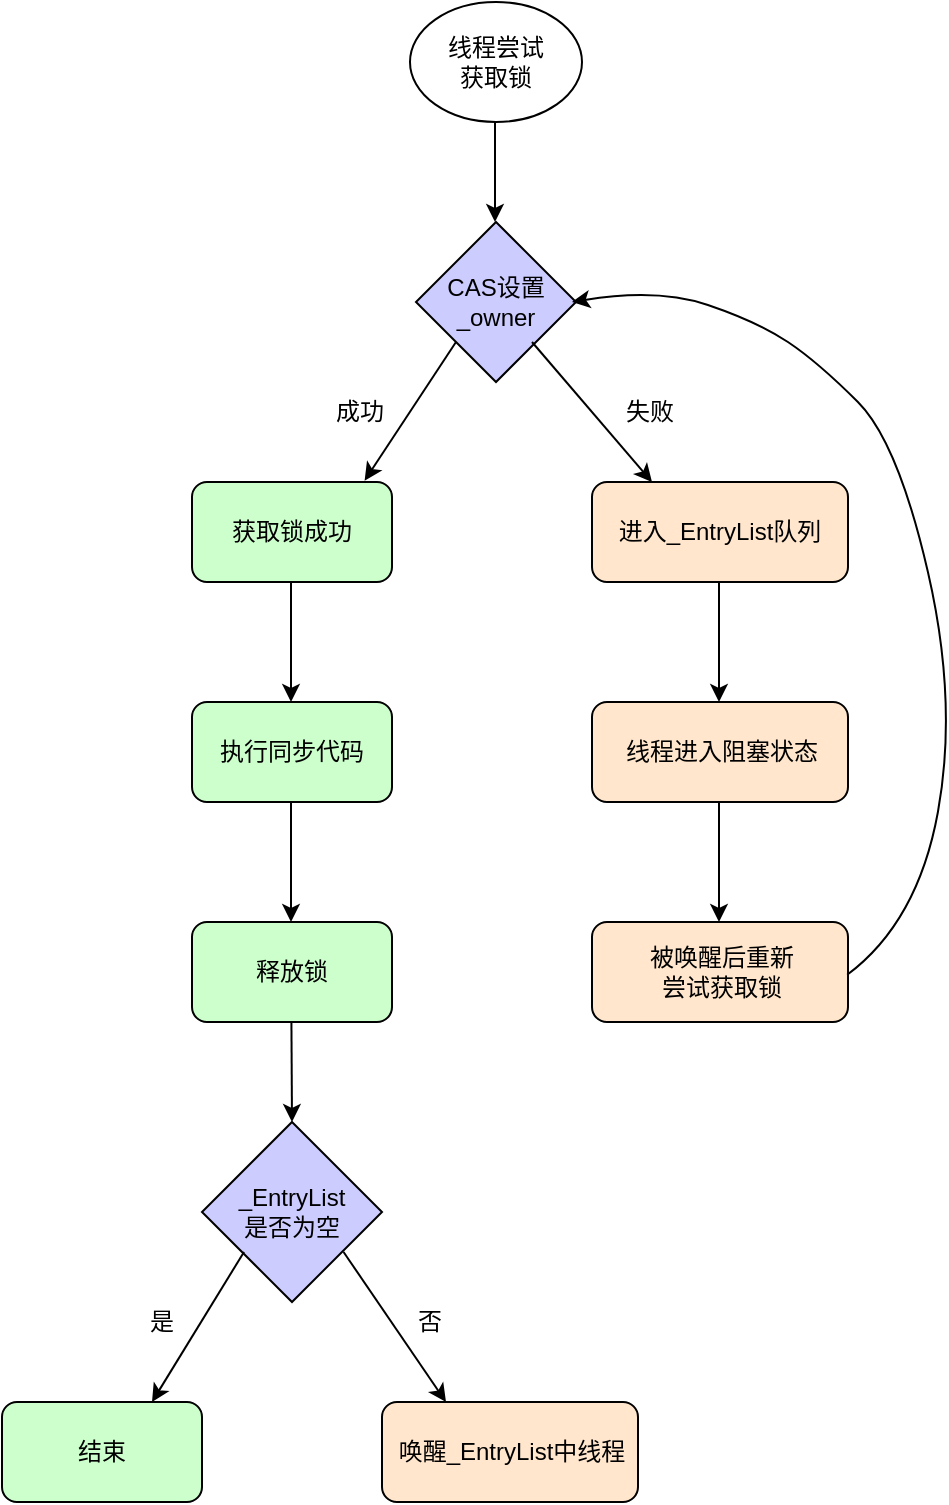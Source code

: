 <mxfile version="27.2.0">
  <diagram name="第 1 页" id="YMPkVUoc7drYfzHNGZga">
    <mxGraphModel dx="1025" dy="447" grid="1" gridSize="10" guides="1" tooltips="1" connect="1" arrows="1" fold="1" page="1" pageScale="1" pageWidth="827" pageHeight="1169" math="0" shadow="0">
      <root>
        <mxCell id="0" />
        <mxCell id="1" parent="0" />
        <mxCell id="ySbZzbSoY88xy7IECHCY-3" value="CAS设置_owner" style="rhombus;whiteSpace=wrap;html=1;fillColor=#CCCCFF;" vertex="1" parent="1">
          <mxGeometry x="362" y="270" width="80" height="80" as="geometry" />
        </mxCell>
        <mxCell id="ySbZzbSoY88xy7IECHCY-4" value="" style="endArrow=classic;html=1;rounded=0;" edge="1" parent="1">
          <mxGeometry width="50" height="50" relative="1" as="geometry">
            <mxPoint x="401.5" y="220" as="sourcePoint" />
            <mxPoint x="401.5" y="270" as="targetPoint" />
          </mxGeometry>
        </mxCell>
        <mxCell id="ySbZzbSoY88xy7IECHCY-5" value="" style="rounded=1;whiteSpace=wrap;html=1;fillColor=#CCFFCC;" vertex="1" parent="1">
          <mxGeometry x="250" y="400" width="100" height="50" as="geometry" />
        </mxCell>
        <mxCell id="ySbZzbSoY88xy7IECHCY-7" value="获取锁成功" style="text;strokeColor=none;align=center;fillColor=none;html=1;verticalAlign=middle;whiteSpace=wrap;rounded=0;" vertex="1" parent="1">
          <mxGeometry x="265" y="410" width="70" height="30" as="geometry" />
        </mxCell>
        <mxCell id="ySbZzbSoY88xy7IECHCY-9" value="" style="rounded=1;whiteSpace=wrap;html=1;fillColor=#FFE6CC;" vertex="1" parent="1">
          <mxGeometry x="450" y="400" width="128" height="50" as="geometry" />
        </mxCell>
        <mxCell id="ySbZzbSoY88xy7IECHCY-10" value="进入_EntryList队列" style="text;strokeColor=none;align=center;fillColor=none;html=1;verticalAlign=middle;whiteSpace=wrap;rounded=0;" vertex="1" parent="1">
          <mxGeometry x="459" y="410" width="110" height="30" as="geometry" />
        </mxCell>
        <mxCell id="ySbZzbSoY88xy7IECHCY-12" value="" style="endArrow=classic;html=1;rounded=0;entryX=0.863;entryY=-0.013;entryDx=0;entryDy=0;entryPerimeter=0;exitX=0;exitY=1;exitDx=0;exitDy=0;" edge="1" parent="1" source="ySbZzbSoY88xy7IECHCY-3" target="ySbZzbSoY88xy7IECHCY-5">
          <mxGeometry width="50" height="50" relative="1" as="geometry">
            <mxPoint x="372" y="330" as="sourcePoint" />
            <mxPoint x="320" y="390" as="targetPoint" />
          </mxGeometry>
        </mxCell>
        <mxCell id="ySbZzbSoY88xy7IECHCY-13" value="" style="endArrow=classic;html=1;rounded=0;" edge="1" parent="1">
          <mxGeometry width="50" height="50" relative="1" as="geometry">
            <mxPoint x="420" y="330" as="sourcePoint" />
            <mxPoint x="480" y="400" as="targetPoint" />
          </mxGeometry>
        </mxCell>
        <mxCell id="ySbZzbSoY88xy7IECHCY-14" value="成功" style="text;strokeColor=none;align=center;fillColor=none;html=1;verticalAlign=middle;whiteSpace=wrap;rounded=0;" vertex="1" parent="1">
          <mxGeometry x="314" y="350" width="40" height="30" as="geometry" />
        </mxCell>
        <mxCell id="ySbZzbSoY88xy7IECHCY-15" value="失败" style="text;strokeColor=none;align=center;fillColor=none;html=1;verticalAlign=middle;whiteSpace=wrap;rounded=0;" vertex="1" parent="1">
          <mxGeometry x="459" y="350" width="40" height="30" as="geometry" />
        </mxCell>
        <mxCell id="ySbZzbSoY88xy7IECHCY-17" value="" style="rounded=1;whiteSpace=wrap;html=1;fillColor=#CCFFCC;" vertex="1" parent="1">
          <mxGeometry x="250" y="510" width="100" height="50" as="geometry" />
        </mxCell>
        <mxCell id="ySbZzbSoY88xy7IECHCY-18" value="执行同步代码" style="text;strokeColor=none;align=center;fillColor=none;html=1;verticalAlign=middle;whiteSpace=wrap;rounded=0;" vertex="1" parent="1">
          <mxGeometry x="255" y="520" width="90" height="30" as="geometry" />
        </mxCell>
        <mxCell id="ySbZzbSoY88xy7IECHCY-19" value="" style="rounded=1;whiteSpace=wrap;html=1;fillColor=#FFE6CC;" vertex="1" parent="1">
          <mxGeometry x="450" y="510" width="128" height="50" as="geometry" />
        </mxCell>
        <mxCell id="ySbZzbSoY88xy7IECHCY-20" value="线程进入阻塞状态" style="text;strokeColor=none;align=center;fillColor=none;html=1;verticalAlign=middle;whiteSpace=wrap;rounded=0;" vertex="1" parent="1">
          <mxGeometry x="461" y="520" width="108" height="30" as="geometry" />
        </mxCell>
        <mxCell id="ySbZzbSoY88xy7IECHCY-21" value="" style="rounded=1;whiteSpace=wrap;html=1;fillColor=#CCFFCC;" vertex="1" parent="1">
          <mxGeometry x="250" y="620" width="100" height="50" as="geometry" />
        </mxCell>
        <mxCell id="ySbZzbSoY88xy7IECHCY-22" value="释放锁" style="text;strokeColor=none;align=center;fillColor=none;html=1;verticalAlign=middle;whiteSpace=wrap;rounded=0;" vertex="1" parent="1">
          <mxGeometry x="270" y="630" width="60" height="30" as="geometry" />
        </mxCell>
        <mxCell id="ySbZzbSoY88xy7IECHCY-26" value="" style="rounded=1;whiteSpace=wrap;html=1;fillColor=#FFE6CC;" vertex="1" parent="1">
          <mxGeometry x="450" y="620" width="128" height="50" as="geometry" />
        </mxCell>
        <mxCell id="ySbZzbSoY88xy7IECHCY-27" value="被唤醒后重新尝试获取锁" style="text;strokeColor=none;align=center;fillColor=none;html=1;verticalAlign=middle;whiteSpace=wrap;rounded=0;" vertex="1" parent="1">
          <mxGeometry x="475" y="630" width="80" height="30" as="geometry" />
        </mxCell>
        <mxCell id="ySbZzbSoY88xy7IECHCY-28" value="" style="endArrow=classic;html=1;rounded=0;" edge="1" parent="1">
          <mxGeometry width="50" height="50" relative="1" as="geometry">
            <mxPoint x="299.5" y="450" as="sourcePoint" />
            <mxPoint x="299.5" y="510" as="targetPoint" />
          </mxGeometry>
        </mxCell>
        <mxCell id="ySbZzbSoY88xy7IECHCY-29" value="" style="endArrow=classic;html=1;rounded=0;" edge="1" parent="1">
          <mxGeometry width="50" height="50" relative="1" as="geometry">
            <mxPoint x="513.5" y="450" as="sourcePoint" />
            <mxPoint x="513.5" y="510" as="targetPoint" />
          </mxGeometry>
        </mxCell>
        <mxCell id="ySbZzbSoY88xy7IECHCY-30" value="" style="endArrow=classic;html=1;rounded=0;" edge="1" parent="1">
          <mxGeometry width="50" height="50" relative="1" as="geometry">
            <mxPoint x="299.5" y="560" as="sourcePoint" />
            <mxPoint x="299.5" y="620" as="targetPoint" />
          </mxGeometry>
        </mxCell>
        <mxCell id="ySbZzbSoY88xy7IECHCY-31" value="" style="endArrow=classic;html=1;rounded=0;" edge="1" parent="1">
          <mxGeometry width="50" height="50" relative="1" as="geometry">
            <mxPoint x="513.5" y="560" as="sourcePoint" />
            <mxPoint x="513.5" y="620" as="targetPoint" />
          </mxGeometry>
        </mxCell>
        <mxCell id="ySbZzbSoY88xy7IECHCY-36" value="" style="curved=1;endArrow=classic;html=1;rounded=0;entryX=0.975;entryY=0.5;entryDx=0;entryDy=0;entryPerimeter=0;exitX=0.997;exitY=0.528;exitDx=0;exitDy=0;exitPerimeter=0;" edge="1" parent="1" source="ySbZzbSoY88xy7IECHCY-26" target="ySbZzbSoY88xy7IECHCY-3">
          <mxGeometry width="50" height="50" relative="1" as="geometry">
            <mxPoint x="580" y="645" as="sourcePoint" />
            <mxPoint x="442.0" y="303.36" as="targetPoint" />
            <Array as="points">
              <mxPoint x="612.96" y="620" />
              <mxPoint x="632.96" y="510" />
              <mxPoint x="602.96" y="380" />
              <mxPoint x="562.96" y="340" />
              <mxPoint x="532.96" y="320" />
              <mxPoint x="482.96" y="303" />
            </Array>
          </mxGeometry>
        </mxCell>
        <mxCell id="ySbZzbSoY88xy7IECHCY-39" value="" style="rhombus;whiteSpace=wrap;html=1;fillColor=#CCCCFF;" vertex="1" parent="1">
          <mxGeometry x="255" y="720" width="90" height="90" as="geometry" />
        </mxCell>
        <mxCell id="ySbZzbSoY88xy7IECHCY-40" value="_EntryList是否为空" style="text;strokeColor=none;align=center;fillColor=none;html=1;verticalAlign=middle;whiteSpace=wrap;rounded=0;" vertex="1" parent="1">
          <mxGeometry x="270" y="745" width="60" height="40" as="geometry" />
        </mxCell>
        <mxCell id="ySbZzbSoY88xy7IECHCY-41" value="" style="rounded=1;whiteSpace=wrap;html=1;fillColor=#CCFFCC;" vertex="1" parent="1">
          <mxGeometry x="155" y="860" width="100" height="50" as="geometry" />
        </mxCell>
        <mxCell id="ySbZzbSoY88xy7IECHCY-43" value="" style="rounded=1;whiteSpace=wrap;html=1;fillColor=#FFE6CC;" vertex="1" parent="1">
          <mxGeometry x="345" y="860" width="128" height="50" as="geometry" />
        </mxCell>
        <mxCell id="ySbZzbSoY88xy7IECHCY-44" value="结束" style="text;strokeColor=none;align=center;fillColor=none;html=1;verticalAlign=middle;whiteSpace=wrap;rounded=0;" vertex="1" parent="1">
          <mxGeometry x="180" y="870" width="50" height="30" as="geometry" />
        </mxCell>
        <mxCell id="ySbZzbSoY88xy7IECHCY-45" value="唤醒_EntryList中线程" style="text;strokeColor=none;align=center;fillColor=none;html=1;verticalAlign=middle;whiteSpace=wrap;rounded=0;" vertex="1" parent="1">
          <mxGeometry x="350" y="870" width="120" height="30" as="geometry" />
        </mxCell>
        <mxCell id="ySbZzbSoY88xy7IECHCY-46" value="是" style="text;strokeColor=none;align=center;fillColor=none;html=1;verticalAlign=middle;whiteSpace=wrap;rounded=0;" vertex="1" parent="1">
          <mxGeometry x="220" y="810" width="30" height="20" as="geometry" />
        </mxCell>
        <mxCell id="ySbZzbSoY88xy7IECHCY-48" value="" style="endArrow=classic;html=1;rounded=0;exitX=0;exitY=1;exitDx=0;exitDy=0;" edge="1" parent="1">
          <mxGeometry width="50" height="50" relative="1" as="geometry">
            <mxPoint x="276" y="785" as="sourcePoint" />
            <mxPoint x="230" y="860" as="targetPoint" />
          </mxGeometry>
        </mxCell>
        <mxCell id="ySbZzbSoY88xy7IECHCY-50" value="" style="endArrow=classic;html=1;rounded=0;entryX=0.25;entryY=0;entryDx=0;entryDy=0;" edge="1" parent="1" target="ySbZzbSoY88xy7IECHCY-43">
          <mxGeometry width="50" height="50" relative="1" as="geometry">
            <mxPoint x="325.78" y="785" as="sourcePoint" />
            <mxPoint x="371.996" y="859.1" as="targetPoint" />
          </mxGeometry>
        </mxCell>
        <mxCell id="ySbZzbSoY88xy7IECHCY-51" value="否" style="text;strokeColor=none;align=center;fillColor=none;html=1;verticalAlign=middle;whiteSpace=wrap;rounded=0;" vertex="1" parent="1">
          <mxGeometry x="354" y="810" width="30" height="20" as="geometry" />
        </mxCell>
        <mxCell id="ySbZzbSoY88xy7IECHCY-52" value="" style="endArrow=classic;html=1;rounded=0;" edge="1" parent="1">
          <mxGeometry width="50" height="50" relative="1" as="geometry">
            <mxPoint x="299.71" y="670" as="sourcePoint" />
            <mxPoint x="300" y="720" as="targetPoint" />
          </mxGeometry>
        </mxCell>
        <mxCell id="ySbZzbSoY88xy7IECHCY-56" value="" style="ellipse;whiteSpace=wrap;html=1;" vertex="1" parent="1">
          <mxGeometry x="359" y="160" width="86" height="60" as="geometry" />
        </mxCell>
        <mxCell id="ySbZzbSoY88xy7IECHCY-57" value="线程尝试获取锁" style="text;strokeColor=none;align=center;fillColor=none;html=1;verticalAlign=middle;whiteSpace=wrap;rounded=0;" vertex="1" parent="1">
          <mxGeometry x="372" y="175" width="60" height="30" as="geometry" />
        </mxCell>
      </root>
    </mxGraphModel>
  </diagram>
</mxfile>
